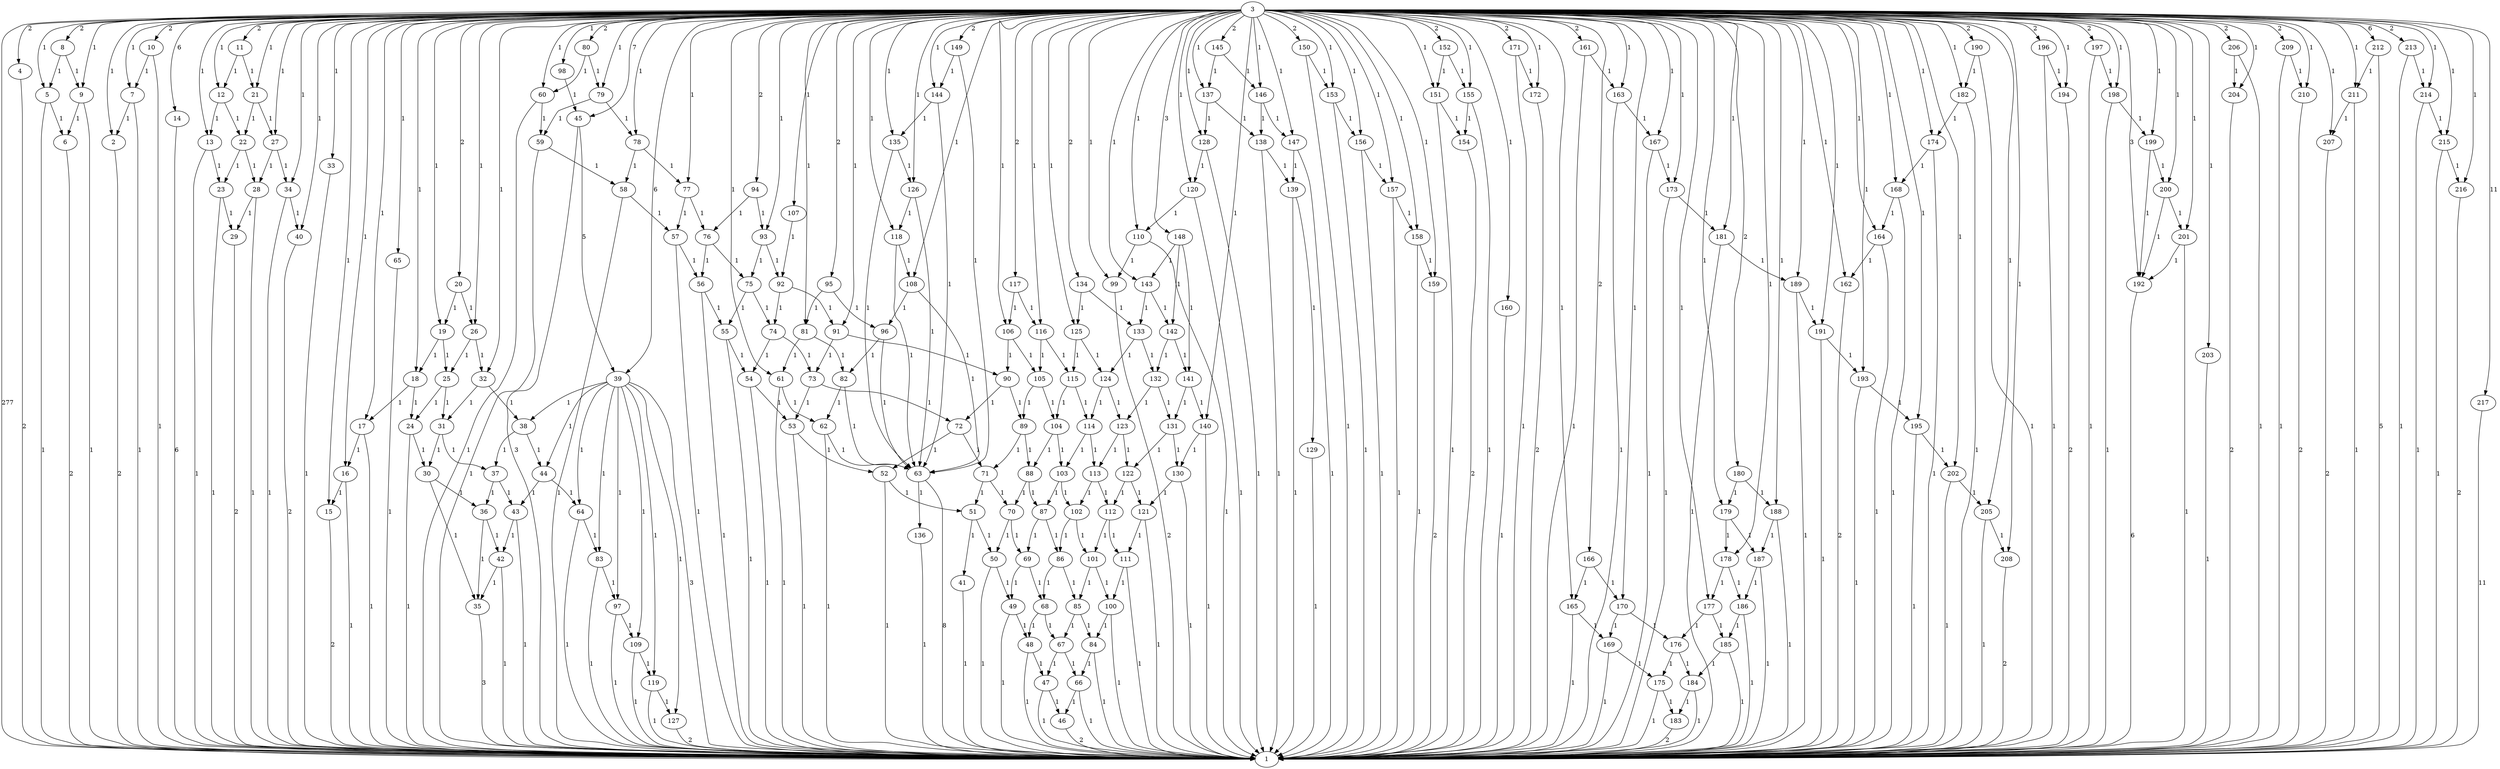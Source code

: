 digraph {
2 -> 1 [label=2];
3 -> 1 [label=277];
3 -> 2 [label=1];
3 -> 4 [label=2];
3 -> 5 [label=1];
3 -> 7 [label=1];
3 -> 8 [label=2];
3 -> 9 [label=1];
3 -> 10 [label=2];
3 -> 11 [label=2];
3 -> 12 [label=1];
3 -> 13 [label=1];
3 -> 14 [label=6];
3 -> 15 [label=1];
3 -> 16 [label=1];
3 -> 17 [label=1];
3 -> 18 [label=1];
3 -> 19 [label=1];
3 -> 20 [label=2];
3 -> 21 [label=1];
3 -> 26 [label=1];
3 -> 27 [label=1];
3 -> 32 [label=1];
3 -> 33 [label=1];
3 -> 34 [label=1];
3 -> 39 [label=6];
3 -> 40 [label=1];
3 -> 45 [label=7];
3 -> 60 [label=1];
3 -> 61 [label=1];
3 -> 65 [label=1];
3 -> 77 [label=1];
3 -> 78 [label=1];
3 -> 79 [label=1];
3 -> 80 [label=2];
3 -> 81 [label=1];
3 -> 91 [label=1];
3 -> 93 [label=1];
3 -> 94 [label=2];
3 -> 95 [label=2];
3 -> 98 [label=1];
3 -> 99 [label=1];
3 -> 106 [label=1];
3 -> 107 [label=1];
3 -> 108 [label=1];
3 -> 110 [label=1];
3 -> 116 [label=1];
3 -> 117 [label=2];
3 -> 118 [label=1];
3 -> 120 [label=1];
3 -> 125 [label=1];
3 -> 126 [label=1];
3 -> 128 [label=1];
3 -> 134 [label=2];
3 -> 135 [label=1];
3 -> 137 [label=1];
3 -> 140 [label=1];
3 -> 143 [label=1];
3 -> 144 [label=1];
3 -> 145 [label=2];
3 -> 146 [label=1];
3 -> 147 [label=1];
3 -> 148 [label=3];
3 -> 149 [label=2];
3 -> 150 [label=2];
3 -> 151 [label=1];
3 -> 152 [label=2];
3 -> 153 [label=1];
3 -> 155 [label=1];
3 -> 156 [label=1];
3 -> 157 [label=1];
3 -> 158 [label=1];
3 -> 159 [label=1];
3 -> 160 [label=1];
3 -> 161 [label=2];
3 -> 162 [label=1];
3 -> 163 [label=1];
3 -> 164 [label=1];
3 -> 165 [label=1];
3 -> 166 [label=2];
3 -> 167 [label=1];
3 -> 168 [label=1];
3 -> 170 [label=1];
3 -> 171 [label=2];
3 -> 172 [label=1];
3 -> 173 [label=1];
3 -> 174 [label=1];
3 -> 177 [label=1];
3 -> 178 [label=1];
3 -> 179 [label=1];
3 -> 180 [label=2];
3 -> 181 [label=1];
3 -> 182 [label=1];
3 -> 188 [label=1];
3 -> 189 [label=1];
3 -> 190 [label=2];
3 -> 191 [label=1];
3 -> 192 [label=3];
3 -> 193 [label=1];
3 -> 194 [label=1];
3 -> 195 [label=1];
3 -> 196 [label=2];
3 -> 197 [label=2];
3 -> 198 [label=1];
3 -> 199 [label=1];
3 -> 200 [label=1];
3 -> 201 [label=1];
3 -> 202 [label=1];
3 -> 203 [label=1];
3 -> 204 [label=1];
3 -> 205 [label=1];
3 -> 206 [label=2];
3 -> 207 [label=1];
3 -> 208 [label=1];
3 -> 209 [label=2];
3 -> 210 [label=1];
3 -> 211 [label=1];
3 -> 212 [label=6];
3 -> 213 [label=2];
3 -> 214 [label=1];
3 -> 215 [label=1];
3 -> 216 [label=1];
3 -> 217 [label=11];
4 -> 1 [label=2];
5 -> 1 [label=1];
5 -> 6 [label=1];
6 -> 1 [label=2];
7 -> 1 [label=1];
7 -> 2 [label=1];
8 -> 5 [label=1];
8 -> 9 [label=1];
9 -> 1 [label=1];
9 -> 6 [label=1];
10 -> 1 [label=1];
10 -> 7 [label=1];
11 -> 12 [label=1];
11 -> 21 [label=1];
12 -> 13 [label=1];
12 -> 22 [label=1];
13 -> 1 [label=1];
13 -> 23 [label=1];
14 -> 1 [label=6];
15 -> 1 [label=2];
16 -> 1 [label=1];
16 -> 15 [label=1];
17 -> 1 [label=1];
17 -> 16 [label=1];
18 -> 17 [label=1];
18 -> 24 [label=1];
19 -> 18 [label=1];
19 -> 25 [label=1];
20 -> 19 [label=1];
20 -> 26 [label=1];
21 -> 22 [label=1];
21 -> 27 [label=1];
22 -> 23 [label=1];
22 -> 28 [label=1];
23 -> 1 [label=1];
23 -> 29 [label=1];
24 -> 1 [label=1];
24 -> 30 [label=1];
25 -> 24 [label=1];
25 -> 31 [label=1];
26 -> 25 [label=1];
26 -> 32 [label=1];
27 -> 28 [label=1];
27 -> 34 [label=1];
28 -> 1 [label=1];
28 -> 29 [label=1];
29 -> 1 [label=2];
30 -> 35 [label=1];
30 -> 36 [label=1];
31 -> 30 [label=1];
31 -> 37 [label=1];
32 -> 31 [label=1];
32 -> 38 [label=1];
33 -> 1 [label=1];
34 -> 1 [label=1];
34 -> 40 [label=1];
35 -> 1 [label=3];
36 -> 35 [label=1];
36 -> 42 [label=1];
37 -> 36 [label=1];
37 -> 43 [label=1];
38 -> 37 [label=1];
38 -> 44 [label=1];
39 -> 1 [label=3];
39 -> 38 [label=1];
39 -> 44 [label=1];
39 -> 64 [label=1];
39 -> 83 [label=1];
39 -> 97 [label=1];
39 -> 109 [label=1];
39 -> 119 [label=1];
39 -> 127 [label=1];
40 -> 1 [label=2];
41 -> 1 [label=1];
42 -> 1 [label=1];
42 -> 35 [label=1];
43 -> 1 [label=1];
43 -> 42 [label=1];
44 -> 43 [label=1];
44 -> 64 [label=1];
45 -> 1 [label=3];
45 -> 39 [label=5];
46 -> 1 [label=2];
47 -> 1 [label=1];
47 -> 46 [label=1];
48 -> 1 [label=1];
48 -> 47 [label=1];
49 -> 1 [label=1];
49 -> 48 [label=1];
50 -> 1 [label=1];
50 -> 49 [label=1];
51 -> 41 [label=1];
51 -> 50 [label=1];
52 -> 1 [label=1];
52 -> 51 [label=1];
53 -> 1 [label=1];
53 -> 52 [label=1];
54 -> 1 [label=1];
54 -> 53 [label=1];
55 -> 1 [label=1];
55 -> 54 [label=1];
56 -> 1 [label=1];
56 -> 55 [label=1];
57 -> 1 [label=1];
57 -> 56 [label=1];
58 -> 1 [label=1];
58 -> 57 [label=1];
59 -> 1 [label=1];
59 -> 58 [label=1];
60 -> 1 [label=1];
60 -> 59 [label=1];
61 -> 1 [label=1];
61 -> 62 [label=1];
62 -> 1 [label=1];
62 -> 63 [label=1];
63 -> 1 [label=8];
63 -> 136 [label=1];
64 -> 1 [label=1];
64 -> 83 [label=1];
65 -> 1 [label=1];
66 -> 1 [label=1];
66 -> 46 [label=1];
67 -> 47 [label=1];
67 -> 66 [label=1];
68 -> 48 [label=1];
68 -> 67 [label=1];
69 -> 49 [label=1];
69 -> 68 [label=1];
70 -> 50 [label=1];
70 -> 69 [label=1];
71 -> 51 [label=1];
71 -> 70 [label=1];
72 -> 52 [label=1];
72 -> 71 [label=1];
73 -> 53 [label=1];
73 -> 72 [label=1];
74 -> 54 [label=1];
74 -> 73 [label=1];
75 -> 55 [label=1];
75 -> 74 [label=1];
76 -> 56 [label=1];
76 -> 75 [label=1];
77 -> 57 [label=1];
77 -> 76 [label=1];
78 -> 58 [label=1];
78 -> 77 [label=1];
79 -> 59 [label=1];
79 -> 78 [label=1];
80 -> 60 [label=1];
80 -> 79 [label=1];
81 -> 61 [label=1];
81 -> 82 [label=1];
82 -> 62 [label=1];
82 -> 63 [label=1];
83 -> 1 [label=1];
83 -> 97 [label=1];
84 -> 1 [label=1];
84 -> 66 [label=1];
85 -> 67 [label=1];
85 -> 84 [label=1];
86 -> 68 [label=1];
86 -> 85 [label=1];
87 -> 69 [label=1];
87 -> 86 [label=1];
88 -> 70 [label=1];
88 -> 87 [label=1];
89 -> 71 [label=1];
89 -> 88 [label=1];
90 -> 72 [label=1];
90 -> 89 [label=1];
91 -> 73 [label=1];
91 -> 90 [label=1];
92 -> 74 [label=1];
92 -> 91 [label=1];
93 -> 75 [label=1];
93 -> 92 [label=1];
94 -> 76 [label=1];
94 -> 93 [label=1];
95 -> 81 [label=1];
95 -> 96 [label=1];
96 -> 63 [label=1];
96 -> 82 [label=1];
97 -> 1 [label=1];
97 -> 109 [label=1];
98 -> 45 [label=1];
99 -> 1 [label=2];
100 -> 1 [label=1];
100 -> 84 [label=1];
101 -> 85 [label=1];
101 -> 100 [label=1];
102 -> 86 [label=1];
102 -> 101 [label=1];
103 -> 87 [label=1];
103 -> 102 [label=1];
104 -> 88 [label=1];
104 -> 103 [label=1];
105 -> 89 [label=1];
105 -> 104 [label=1];
106 -> 90 [label=1];
106 -> 105 [label=1];
107 -> 92 [label=1];
108 -> 63 [label=1];
108 -> 96 [label=1];
109 -> 1 [label=1];
109 -> 119 [label=1];
110 -> 1 [label=1];
110 -> 99 [label=1];
111 -> 1 [label=1];
111 -> 100 [label=1];
112 -> 101 [label=1];
112 -> 111 [label=1];
113 -> 102 [label=1];
113 -> 112 [label=1];
114 -> 103 [label=1];
114 -> 113 [label=1];
115 -> 104 [label=1];
115 -> 114 [label=1];
116 -> 105 [label=1];
116 -> 115 [label=1];
117 -> 106 [label=1];
117 -> 116 [label=1];
118 -> 63 [label=1];
118 -> 108 [label=1];
119 -> 1 [label=1];
119 -> 127 [label=1];
120 -> 1 [label=1];
120 -> 110 [label=1];
121 -> 1 [label=1];
121 -> 111 [label=1];
122 -> 112 [label=1];
122 -> 121 [label=1];
123 -> 113 [label=1];
123 -> 122 [label=1];
124 -> 114 [label=1];
124 -> 123 [label=1];
125 -> 115 [label=1];
125 -> 124 [label=1];
126 -> 63 [label=1];
126 -> 118 [label=1];
127 -> 1 [label=2];
128 -> 1 [label=1];
128 -> 120 [label=1];
129 -> 1 [label=1];
130 -> 1 [label=1];
130 -> 121 [label=1];
131 -> 122 [label=1];
131 -> 130 [label=1];
132 -> 123 [label=1];
132 -> 131 [label=1];
133 -> 124 [label=1];
133 -> 132 [label=1];
134 -> 125 [label=1];
134 -> 133 [label=1];
135 -> 63 [label=1];
135 -> 126 [label=1];
136 -> 1 [label=1];
137 -> 128 [label=1];
137 -> 138 [label=1];
138 -> 1 [label=1];
138 -> 139 [label=1];
139 -> 1 [label=1];
139 -> 129 [label=1];
140 -> 1 [label=1];
140 -> 130 [label=1];
141 -> 131 [label=1];
141 -> 140 [label=1];
142 -> 132 [label=1];
142 -> 141 [label=1];
143 -> 133 [label=1];
143 -> 142 [label=1];
144 -> 63 [label=1];
144 -> 135 [label=1];
145 -> 137 [label=1];
145 -> 146 [label=1];
146 -> 138 [label=1];
146 -> 147 [label=1];
147 -> 1 [label=1];
147 -> 139 [label=1];
148 -> 141 [label=1];
148 -> 142 [label=1];
148 -> 143 [label=1];
149 -> 63 [label=1];
149 -> 144 [label=1];
150 -> 1 [label=1];
150 -> 153 [label=1];
151 -> 1 [label=1];
151 -> 154 [label=1];
152 -> 151 [label=1];
152 -> 155 [label=1];
153 -> 1 [label=1];
153 -> 156 [label=1];
154 -> 1 [label=2];
155 -> 1 [label=1];
155 -> 154 [label=1];
156 -> 1 [label=1];
156 -> 157 [label=1];
157 -> 1 [label=1];
157 -> 158 [label=1];
158 -> 1 [label=1];
158 -> 159 [label=1];
159 -> 1 [label=2];
160 -> 1 [label=1];
161 -> 1 [label=1];
161 -> 163 [label=1];
162 -> 1 [label=2];
163 -> 1 [label=1];
163 -> 167 [label=1];
164 -> 1 [label=1];
164 -> 162 [label=1];
165 -> 1 [label=1];
165 -> 169 [label=1];
166 -> 165 [label=1];
166 -> 170 [label=1];
167 -> 1 [label=1];
167 -> 173 [label=1];
168 -> 1 [label=1];
168 -> 164 [label=1];
169 -> 1 [label=1];
169 -> 175 [label=1];
170 -> 169 [label=1];
170 -> 176 [label=1];
171 -> 1 [label=1];
171 -> 172 [label=1];
172 -> 1 [label=2];
173 -> 1 [label=1];
173 -> 181 [label=1];
174 -> 1 [label=1];
174 -> 168 [label=1];
175 -> 1 [label=1];
175 -> 183 [label=1];
176 -> 175 [label=1];
176 -> 184 [label=1];
177 -> 176 [label=1];
177 -> 185 [label=1];
178 -> 177 [label=1];
178 -> 186 [label=1];
179 -> 178 [label=1];
179 -> 187 [label=1];
180 -> 179 [label=1];
180 -> 188 [label=1];
181 -> 1 [label=1];
181 -> 189 [label=1];
182 -> 1 [label=1];
182 -> 174 [label=1];
183 -> 1 [label=2];
184 -> 1 [label=1];
184 -> 183 [label=1];
185 -> 1 [label=1];
185 -> 184 [label=1];
186 -> 1 [label=1];
186 -> 185 [label=1];
187 -> 1 [label=1];
187 -> 186 [label=1];
188 -> 1 [label=1];
188 -> 187 [label=1];
189 -> 1 [label=1];
189 -> 191 [label=1];
190 -> 1 [label=1];
190 -> 182 [label=1];
191 -> 1 [label=1];
191 -> 193 [label=1];
192 -> 1 [label=6];
193 -> 1 [label=1];
193 -> 195 [label=1];
194 -> 1 [label=2];
195 -> 1 [label=1];
195 -> 202 [label=1];
196 -> 1 [label=1];
196 -> 194 [label=1];
197 -> 1 [label=1];
197 -> 198 [label=1];
198 -> 1 [label=1];
198 -> 199 [label=1];
199 -> 192 [label=1];
199 -> 200 [label=1];
200 -> 192 [label=1];
200 -> 201 [label=1];
201 -> 1 [label=1];
201 -> 192 [label=1];
202 -> 1 [label=1];
202 -> 205 [label=1];
203 -> 1 [label=1];
204 -> 1 [label=2];
205 -> 1 [label=1];
205 -> 208 [label=1];
206 -> 1 [label=1];
206 -> 204 [label=1];
207 -> 1 [label=2];
208 -> 1 [label=2];
209 -> 1 [label=1];
209 -> 210 [label=1];
210 -> 1 [label=2];
211 -> 1 [label=1];
211 -> 207 [label=1];
212 -> 1 [label=5];
212 -> 211 [label=1];
213 -> 1 [label=1];
213 -> 214 [label=1];
214 -> 1 [label=1];
214 -> 215 [label=1];
215 -> 1 [label=1];
215 -> 216 [label=1];
216 -> 1 [label=2];
217 -> 1 [label=11];
}